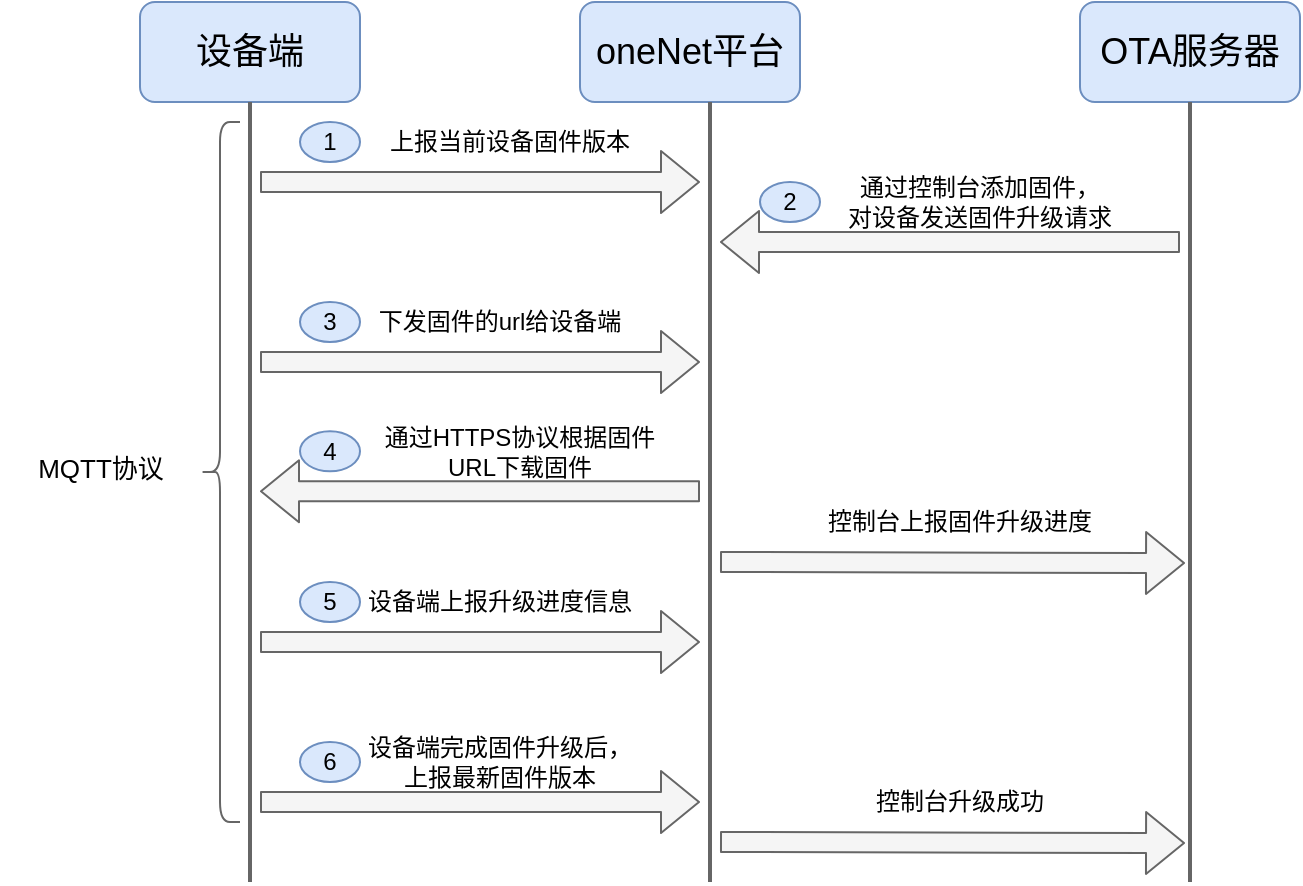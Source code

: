 <mxfile version="13.6.5" type="github">
  <diagram id="o1u4RJVUhWsSDAuthQhv" name="第 1 页">
    <mxGraphModel dx="983" dy="532" grid="1" gridSize="10" guides="1" tooltips="1" connect="1" arrows="1" fold="1" page="1" pageScale="1" pageWidth="1169" pageHeight="1654" math="0" shadow="0">
      <root>
        <mxCell id="0" />
        <mxCell id="1" parent="0" />
        <mxCell id="15Y53fs5hdpph1pPM63e-1" value="&lt;font style=&quot;font-size: 18px&quot;&gt;设备端&lt;/font&gt;" style="rounded=1;whiteSpace=wrap;html=1;fillColor=#dae8fc;strokeColor=#6c8ebf;" vertex="1" parent="1">
          <mxGeometry x="120" y="80" width="110" height="50" as="geometry" />
        </mxCell>
        <mxCell id="15Y53fs5hdpph1pPM63e-2" value="&lt;font style=&quot;font-size: 18px&quot;&gt;OTA服务器&lt;/font&gt;" style="rounded=1;whiteSpace=wrap;html=1;fillColor=#dae8fc;strokeColor=#6c8ebf;" vertex="1" parent="1">
          <mxGeometry x="590" y="80" width="110" height="50" as="geometry" />
        </mxCell>
        <mxCell id="15Y53fs5hdpph1pPM63e-3" value="&lt;span style=&quot;font-size: 18px&quot;&gt;oneNet平台&lt;/span&gt;" style="rounded=1;whiteSpace=wrap;html=1;fillColor=#dae8fc;strokeColor=#6c8ebf;" vertex="1" parent="1">
          <mxGeometry x="340" y="80" width="110" height="50" as="geometry" />
        </mxCell>
        <mxCell id="15Y53fs5hdpph1pPM63e-8" value="" style="shape=curlyBracket;whiteSpace=wrap;html=1;rounded=1;size=0.5;fillColor=#f5f5f5;strokeColor=#666666;fontColor=#333333;" vertex="1" parent="1">
          <mxGeometry x="150" y="140" width="20" height="350" as="geometry" />
        </mxCell>
        <mxCell id="15Y53fs5hdpph1pPM63e-9" value="" style="shape=flexArrow;endArrow=classic;html=1;fillColor=#f5f5f5;strokeColor=#666666;" edge="1" parent="1">
          <mxGeometry width="50" height="50" relative="1" as="geometry">
            <mxPoint x="180" y="170" as="sourcePoint" />
            <mxPoint x="400" y="170" as="targetPoint" />
          </mxGeometry>
        </mxCell>
        <mxCell id="15Y53fs5hdpph1pPM63e-10" value="1" style="ellipse;whiteSpace=wrap;html=1;fillColor=#dae8fc;strokeColor=#6c8ebf;" vertex="1" parent="1">
          <mxGeometry x="200" y="140" width="30" height="20" as="geometry" />
        </mxCell>
        <mxCell id="15Y53fs5hdpph1pPM63e-11" value="上报当前设备固件版本" style="text;html=1;strokeColor=none;fillColor=none;align=center;verticalAlign=middle;whiteSpace=wrap;rounded=0;" vertex="1" parent="1">
          <mxGeometry x="240" y="140" width="130" height="20" as="geometry" />
        </mxCell>
        <mxCell id="15Y53fs5hdpph1pPM63e-12" value="" style="shape=flexArrow;endArrow=classic;html=1;fillColor=#f5f5f5;strokeColor=#666666;" edge="1" parent="1">
          <mxGeometry width="50" height="50" relative="1" as="geometry">
            <mxPoint x="640" y="200" as="sourcePoint" />
            <mxPoint x="410" y="200" as="targetPoint" />
          </mxGeometry>
        </mxCell>
        <mxCell id="15Y53fs5hdpph1pPM63e-13" value="2" style="ellipse;whiteSpace=wrap;html=1;fillColor=#dae8fc;strokeColor=#6c8ebf;" vertex="1" parent="1">
          <mxGeometry x="430" y="170" width="30" height="20" as="geometry" />
        </mxCell>
        <mxCell id="15Y53fs5hdpph1pPM63e-14" value="通过控制台添加固件，&lt;br&gt;对设备发送固件升级请求" style="text;html=1;strokeColor=none;fillColor=none;align=center;verticalAlign=middle;whiteSpace=wrap;rounded=0;" vertex="1" parent="1">
          <mxGeometry x="470" y="170" width="140" height="20" as="geometry" />
        </mxCell>
        <mxCell id="15Y53fs5hdpph1pPM63e-15" value="" style="shape=flexArrow;endArrow=classic;html=1;fillColor=#f5f5f5;strokeColor=#666666;" edge="1" parent="1">
          <mxGeometry width="50" height="50" relative="1" as="geometry">
            <mxPoint x="180" y="260" as="sourcePoint" />
            <mxPoint x="400" y="260" as="targetPoint" />
          </mxGeometry>
        </mxCell>
        <mxCell id="15Y53fs5hdpph1pPM63e-16" value="3" style="ellipse;whiteSpace=wrap;html=1;fillColor=#dae8fc;strokeColor=#6c8ebf;" vertex="1" parent="1">
          <mxGeometry x="200" y="230" width="30" height="20" as="geometry" />
        </mxCell>
        <mxCell id="15Y53fs5hdpph1pPM63e-17" value="下发固件的url给设备端" style="text;html=1;strokeColor=none;fillColor=none;align=center;verticalAlign=middle;whiteSpace=wrap;rounded=0;" vertex="1" parent="1">
          <mxGeometry x="230" y="230" width="140" height="20" as="geometry" />
        </mxCell>
        <mxCell id="15Y53fs5hdpph1pPM63e-18" value="" style="line;strokeWidth=2;direction=south;html=1;fillColor=#f5f5f5;strokeColor=#666666;fontColor=#333333;" vertex="1" parent="1">
          <mxGeometry x="170" y="130" width="10" height="390" as="geometry" />
        </mxCell>
        <mxCell id="15Y53fs5hdpph1pPM63e-19" value="" style="line;strokeWidth=2;direction=south;html=1;fillColor=#f5f5f5;strokeColor=#666666;fontColor=#333333;" vertex="1" parent="1">
          <mxGeometry x="400" y="130" width="10" height="390" as="geometry" />
        </mxCell>
        <mxCell id="15Y53fs5hdpph1pPM63e-20" value="" style="line;strokeWidth=2;direction=south;html=1;fillColor=#f5f5f5;strokeColor=#666666;fontColor=#333333;" vertex="1" parent="1">
          <mxGeometry x="640" y="130" width="10" height="390" as="geometry" />
        </mxCell>
        <mxCell id="15Y53fs5hdpph1pPM63e-22" value="&lt;font style=&quot;font-size: 13px ; font-weight: normal&quot;&gt;MQTT协议&lt;/font&gt;" style="text;strokeColor=none;fillColor=none;html=1;fontSize=24;fontStyle=1;verticalAlign=middle;align=center;" vertex="1" parent="1">
          <mxGeometry x="50" y="290" width="100" height="40" as="geometry" />
        </mxCell>
        <mxCell id="15Y53fs5hdpph1pPM63e-23" value="" style="shape=flexArrow;endArrow=none;html=1;fillColor=#f5f5f5;strokeColor=#666666;startArrow=block;endFill=0;" edge="1" parent="1">
          <mxGeometry width="50" height="50" relative="1" as="geometry">
            <mxPoint x="180" y="324.66" as="sourcePoint" />
            <mxPoint x="400" y="324.66" as="targetPoint" />
          </mxGeometry>
        </mxCell>
        <mxCell id="15Y53fs5hdpph1pPM63e-24" value="4" style="ellipse;whiteSpace=wrap;html=1;fillColor=#dae8fc;strokeColor=#6c8ebf;" vertex="1" parent="1">
          <mxGeometry x="200" y="294.66" width="30" height="20" as="geometry" />
        </mxCell>
        <mxCell id="15Y53fs5hdpph1pPM63e-25" value="通过HTTPS协议根据固件URL下载固件" style="text;html=1;strokeColor=none;fillColor=none;align=center;verticalAlign=middle;whiteSpace=wrap;rounded=0;" vertex="1" parent="1">
          <mxGeometry x="230" y="294.66" width="160" height="20" as="geometry" />
        </mxCell>
        <mxCell id="15Y53fs5hdpph1pPM63e-26" value="" style="shape=flexArrow;endArrow=classic;html=1;fillColor=#f5f5f5;strokeColor=#666666;" edge="1" parent="1">
          <mxGeometry width="50" height="50" relative="1" as="geometry">
            <mxPoint x="180" y="400.0" as="sourcePoint" />
            <mxPoint x="400" y="400.0" as="targetPoint" />
          </mxGeometry>
        </mxCell>
        <mxCell id="15Y53fs5hdpph1pPM63e-27" value="5" style="ellipse;whiteSpace=wrap;html=1;fillColor=#dae8fc;strokeColor=#6c8ebf;" vertex="1" parent="1">
          <mxGeometry x="200" y="370" width="30" height="20" as="geometry" />
        </mxCell>
        <mxCell id="15Y53fs5hdpph1pPM63e-28" value="设备端上报升级进度信息" style="text;html=1;strokeColor=none;fillColor=none;align=center;verticalAlign=middle;whiteSpace=wrap;rounded=0;" vertex="1" parent="1">
          <mxGeometry x="230" y="370" width="140" height="20" as="geometry" />
        </mxCell>
        <mxCell id="15Y53fs5hdpph1pPM63e-30" value="" style="shape=flexArrow;endArrow=classic;html=1;fillColor=#f5f5f5;strokeColor=#666666;" edge="1" parent="1">
          <mxGeometry width="50" height="50" relative="1" as="geometry">
            <mxPoint x="180" y="480.0" as="sourcePoint" />
            <mxPoint x="400" y="480.0" as="targetPoint" />
          </mxGeometry>
        </mxCell>
        <mxCell id="15Y53fs5hdpph1pPM63e-31" value="6" style="ellipse;whiteSpace=wrap;html=1;fillColor=#dae8fc;strokeColor=#6c8ebf;" vertex="1" parent="1">
          <mxGeometry x="200" y="450" width="30" height="20" as="geometry" />
        </mxCell>
        <mxCell id="15Y53fs5hdpph1pPM63e-32" value="设备端完成固件升级后，上报最新固件版本" style="text;html=1;strokeColor=none;fillColor=none;align=center;verticalAlign=middle;whiteSpace=wrap;rounded=0;" vertex="1" parent="1">
          <mxGeometry x="230" y="450" width="140" height="20" as="geometry" />
        </mxCell>
        <mxCell id="15Y53fs5hdpph1pPM63e-34" value="" style="shape=flexArrow;endArrow=classic;html=1;fillColor=#f5f5f5;strokeColor=#666666;entryX=0.95;entryY=0.748;entryDx=0;entryDy=0;entryPerimeter=0;" edge="1" parent="1" target="15Y53fs5hdpph1pPM63e-20">
          <mxGeometry width="50" height="50" relative="1" as="geometry">
            <mxPoint x="410" y="500.0" as="sourcePoint" />
            <mxPoint x="630" y="500.0" as="targetPoint" />
          </mxGeometry>
        </mxCell>
        <mxCell id="15Y53fs5hdpph1pPM63e-36" value="控制台升级成功" style="text;html=1;strokeColor=none;fillColor=none;align=center;verticalAlign=middle;whiteSpace=wrap;rounded=0;" vertex="1" parent="1">
          <mxGeometry x="460" y="470" width="140" height="20" as="geometry" />
        </mxCell>
        <mxCell id="15Y53fs5hdpph1pPM63e-37" value="" style="shape=flexArrow;endArrow=classic;html=1;fillColor=#f5f5f5;strokeColor=#666666;entryX=0.95;entryY=0.748;entryDx=0;entryDy=0;entryPerimeter=0;" edge="1" parent="1">
          <mxGeometry width="50" height="50" relative="1" as="geometry">
            <mxPoint x="410" y="360" as="sourcePoint" />
            <mxPoint x="642.52" y="360.5" as="targetPoint" />
          </mxGeometry>
        </mxCell>
        <mxCell id="15Y53fs5hdpph1pPM63e-39" value="控制台上报固件升级进度" style="text;html=1;strokeColor=none;fillColor=none;align=center;verticalAlign=middle;whiteSpace=wrap;rounded=0;" vertex="1" parent="1">
          <mxGeometry x="460" y="330" width="140" height="20" as="geometry" />
        </mxCell>
      </root>
    </mxGraphModel>
  </diagram>
</mxfile>

